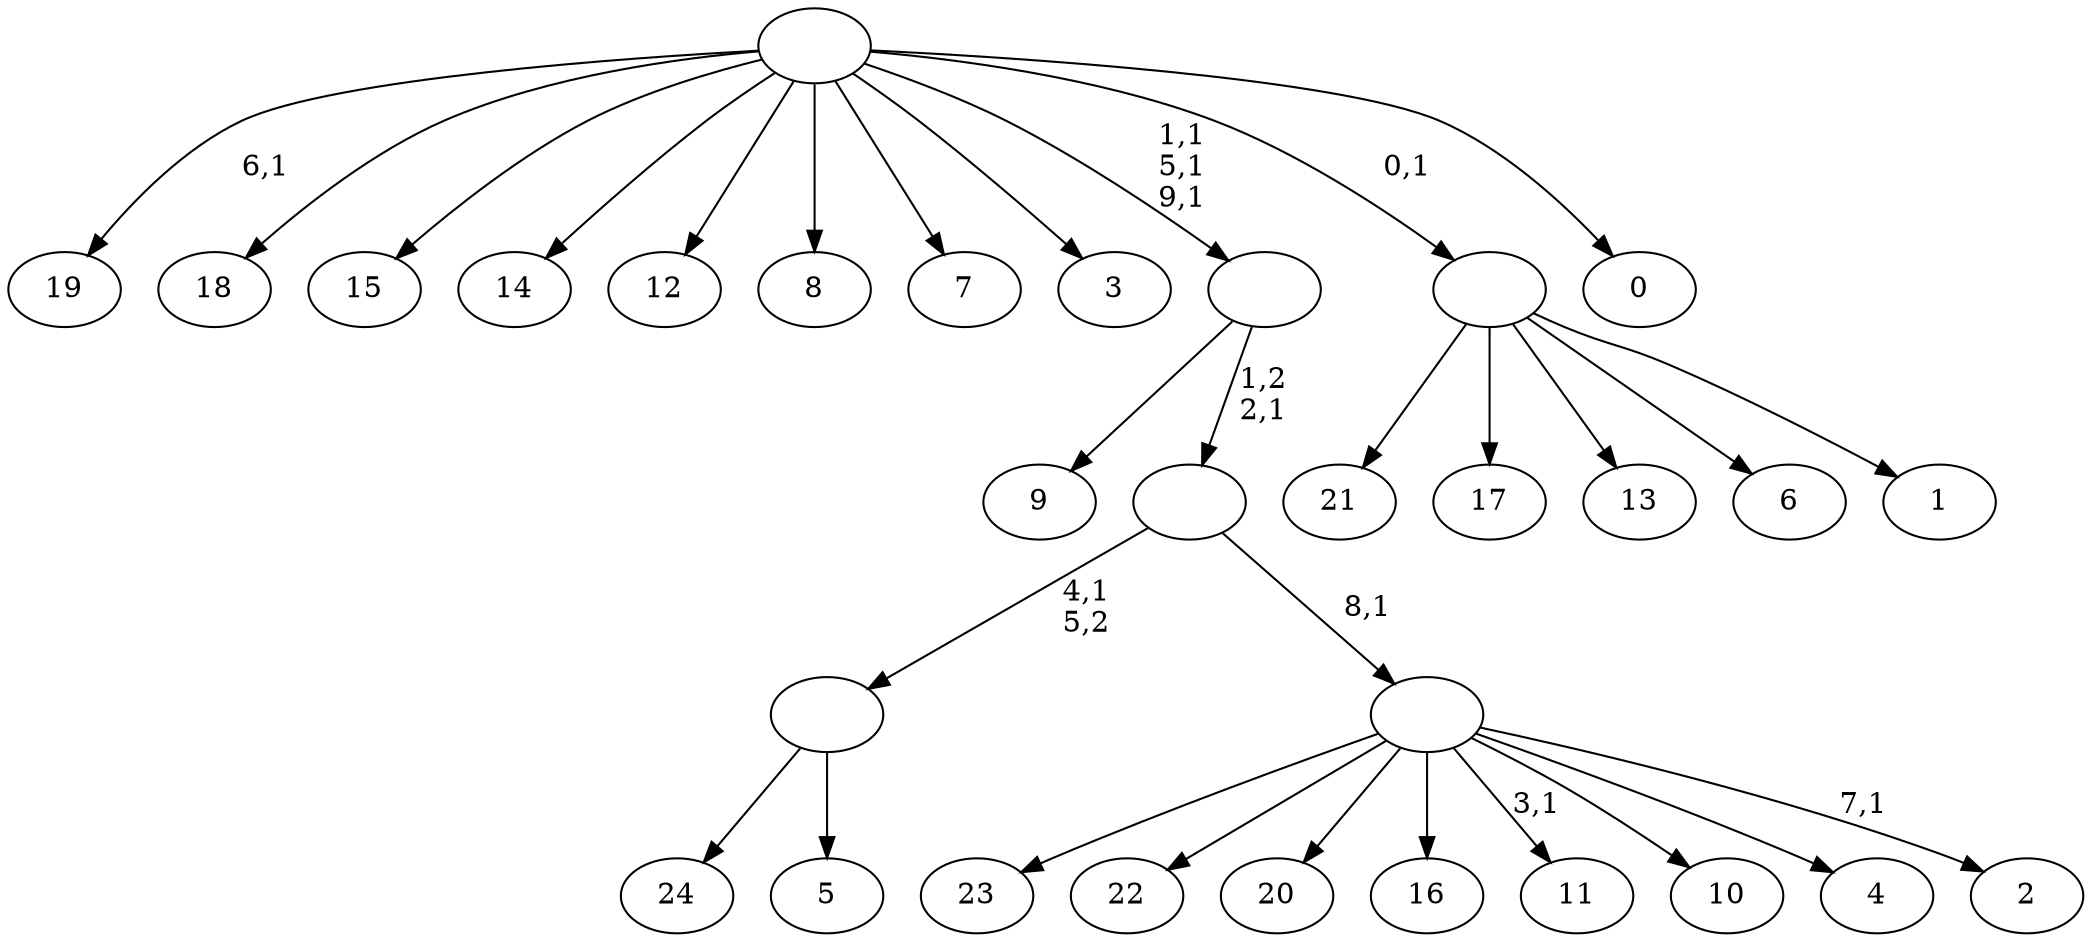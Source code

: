 digraph T {
	35 [label="24"]
	34 [label="23"]
	33 [label="22"]
	32 [label="21"]
	31 [label="20"]
	30 [label="19"]
	28 [label="18"]
	27 [label="17"]
	26 [label="16"]
	25 [label="15"]
	24 [label="14"]
	23 [label="13"]
	22 [label="12"]
	21 [label="11"]
	19 [label="10"]
	18 [label="9"]
	17 [label="8"]
	16 [label="7"]
	15 [label="6"]
	14 [label="5"]
	13 [label=""]
	12 [label="4"]
	11 [label="3"]
	10 [label="2"]
	8 [label=""]
	7 [label=""]
	6 [label=""]
	3 [label="1"]
	2 [label=""]
	1 [label="0"]
	0 [label=""]
	13 -> 35 [label=""]
	13 -> 14 [label=""]
	8 -> 10 [label="7,1"]
	8 -> 21 [label="3,1"]
	8 -> 34 [label=""]
	8 -> 33 [label=""]
	8 -> 31 [label=""]
	8 -> 26 [label=""]
	8 -> 19 [label=""]
	8 -> 12 [label=""]
	7 -> 13 [label="4,1\n5,2"]
	7 -> 8 [label="8,1"]
	6 -> 18 [label=""]
	6 -> 7 [label="1,2\n2,1"]
	2 -> 32 [label=""]
	2 -> 27 [label=""]
	2 -> 23 [label=""]
	2 -> 15 [label=""]
	2 -> 3 [label=""]
	0 -> 6 [label="1,1\n5,1\n9,1"]
	0 -> 30 [label="6,1"]
	0 -> 28 [label=""]
	0 -> 25 [label=""]
	0 -> 24 [label=""]
	0 -> 22 [label=""]
	0 -> 17 [label=""]
	0 -> 16 [label=""]
	0 -> 11 [label=""]
	0 -> 2 [label="0,1"]
	0 -> 1 [label=""]
}
